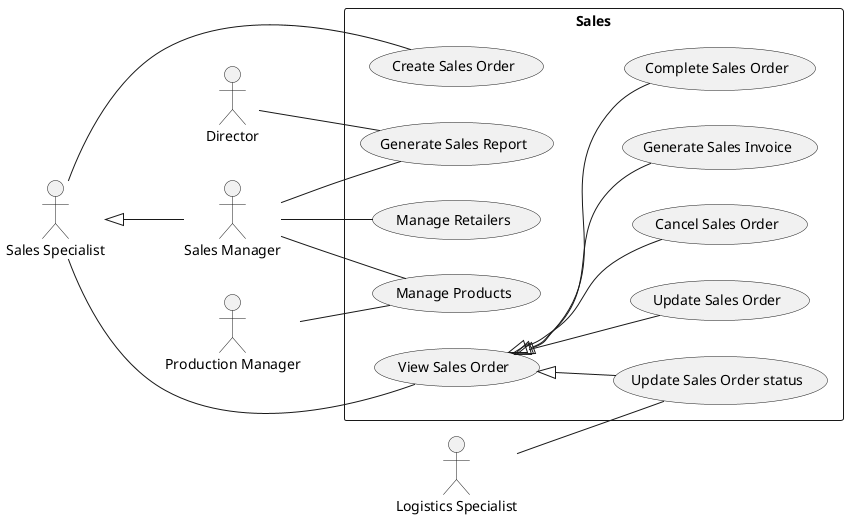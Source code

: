 @startuml Sales
left to right direction

:Director: as d

:Production Manager: as pm

:Sales Specialist: as s
:Sales Manager: as sm
s <|-- sm

:Logistics Specialist: as ls

rectangle Sales {
    s -- (Create Sales Order)
    s -- (View Sales Order)
    (View Sales Order) <|-- (Update Sales Order)
    (View Sales Order) <|-- (Update Sales Order status)
    (View Sales Order) <|-- (Cancel Sales Order)
    ls -- (Update Sales Order status)
    (View Sales Order) <|-- (Generate Sales Invoice)
    (View Sales Order) <|-- (Complete Sales Order)

    sm -- (Generate Sales Report)
    d -- (Generate Sales Report)
    pm -- (Manage Products)
    sm -- (Manage Products)
    sm -- (Manage Retailers)
}
@enduml